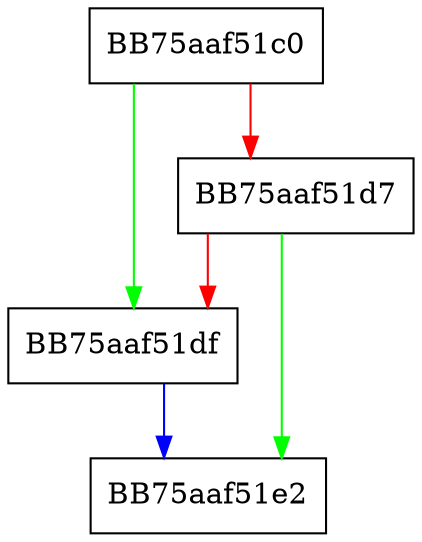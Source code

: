 digraph mp_lua_AllCustomAsrRulesDisabled {
  node [shape="box"];
  graph [splines=ortho];
  BB75aaf51c0 -> BB75aaf51df [color="green"];
  BB75aaf51c0 -> BB75aaf51d7 [color="red"];
  BB75aaf51d7 -> BB75aaf51e2 [color="green"];
  BB75aaf51d7 -> BB75aaf51df [color="red"];
  BB75aaf51df -> BB75aaf51e2 [color="blue"];
}